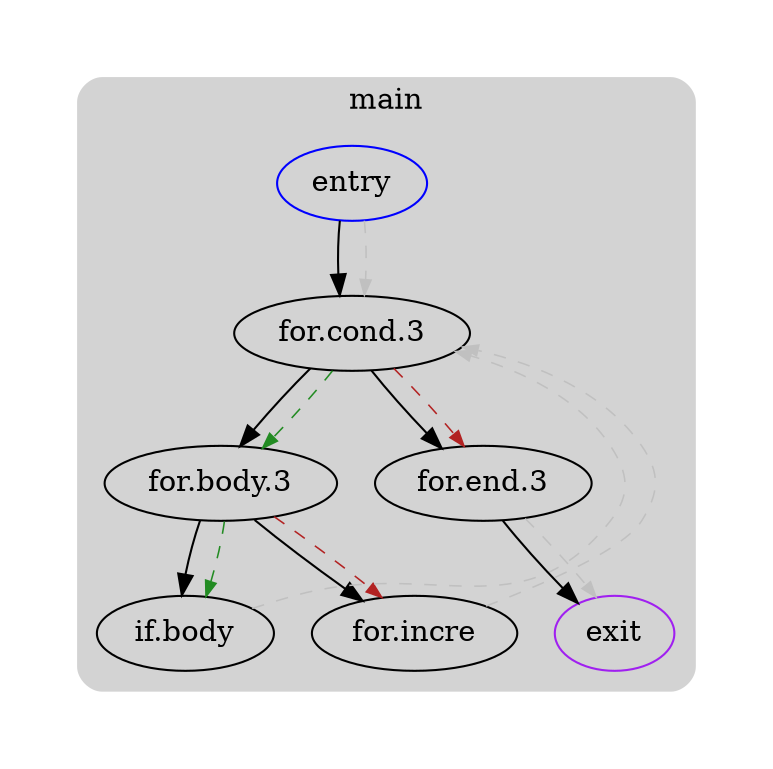 digraph G {
  compound=true
  subgraph cluster_ {
    peripheries=0
    margin=10
    subgraph cluster_0_wrapper {
      peripheries=0
      margin=15
      subgraph cluster_0 {
        label="main"
        color=darkgray
        style=rounded
        bgcolor=lightgray
        margin=10
        cluster_0_0[label="entry",shape=oval,color=blue,rank=source]
        cluster_0_1[label="for.cond.3",shape=oval]
        cluster_0_2[label="for.body.3",shape=oval]
        cluster_0_3[label="if.body",shape=oval]
        cluster_0_4[label="for.incre",shape=oval]
        cluster_0_5[label="for.end.3",shape=oval]
        cluster_0_exit[label=exit,color=purple,rank=sink]
        cluster_0_0 -> cluster_0_1 [color=black]
        cluster_0_1 -> cluster_0_2 [color=black]
        cluster_0_2 -> cluster_0_3 [color=black]
        cluster_0_2 -> cluster_0_4 [color=black]
        cluster_0_1 -> cluster_0_5 [color=black]
        cluster_0_5 -> cluster_0_exit [color=black]
        cluster_0_0 -> cluster_0_1 [color=gray,style=dashed,constraint=false,penwidth=0.75,arrowsize=0.75]
        cluster_0_1 -> cluster_0_2 [color=forestgreen,style=dashed,constraint=false,penwidth=0.75,arrowsize=0.75]
        cluster_0_1 -> cluster_0_5 [color=firebrick,style=dashed,constraint=false,penwidth=0.75,arrowsize=0.75]
        cluster_0_2 -> cluster_0_3 [color=forestgreen,style=dashed,constraint=false,penwidth=0.75,arrowsize=0.75]
        cluster_0_2 -> cluster_0_4 [color=firebrick,style=dashed,constraint=false,penwidth=0.75,arrowsize=0.75]
        cluster_0_3 -> cluster_0_1 [color=gray,style=dashed,constraint=false,penwidth=0.75,arrowsize=0.75]
        cluster_0_4 -> cluster_0_1 [color=gray,style=dashed,constraint=false,penwidth=0.75,arrowsize=0.75]
        cluster_0_5 -> cluster_0_exit [color=gray,style=dashed,constraint=false,penwidth=0.75,arrowsize=0.75]
      }
    }
  }
}
